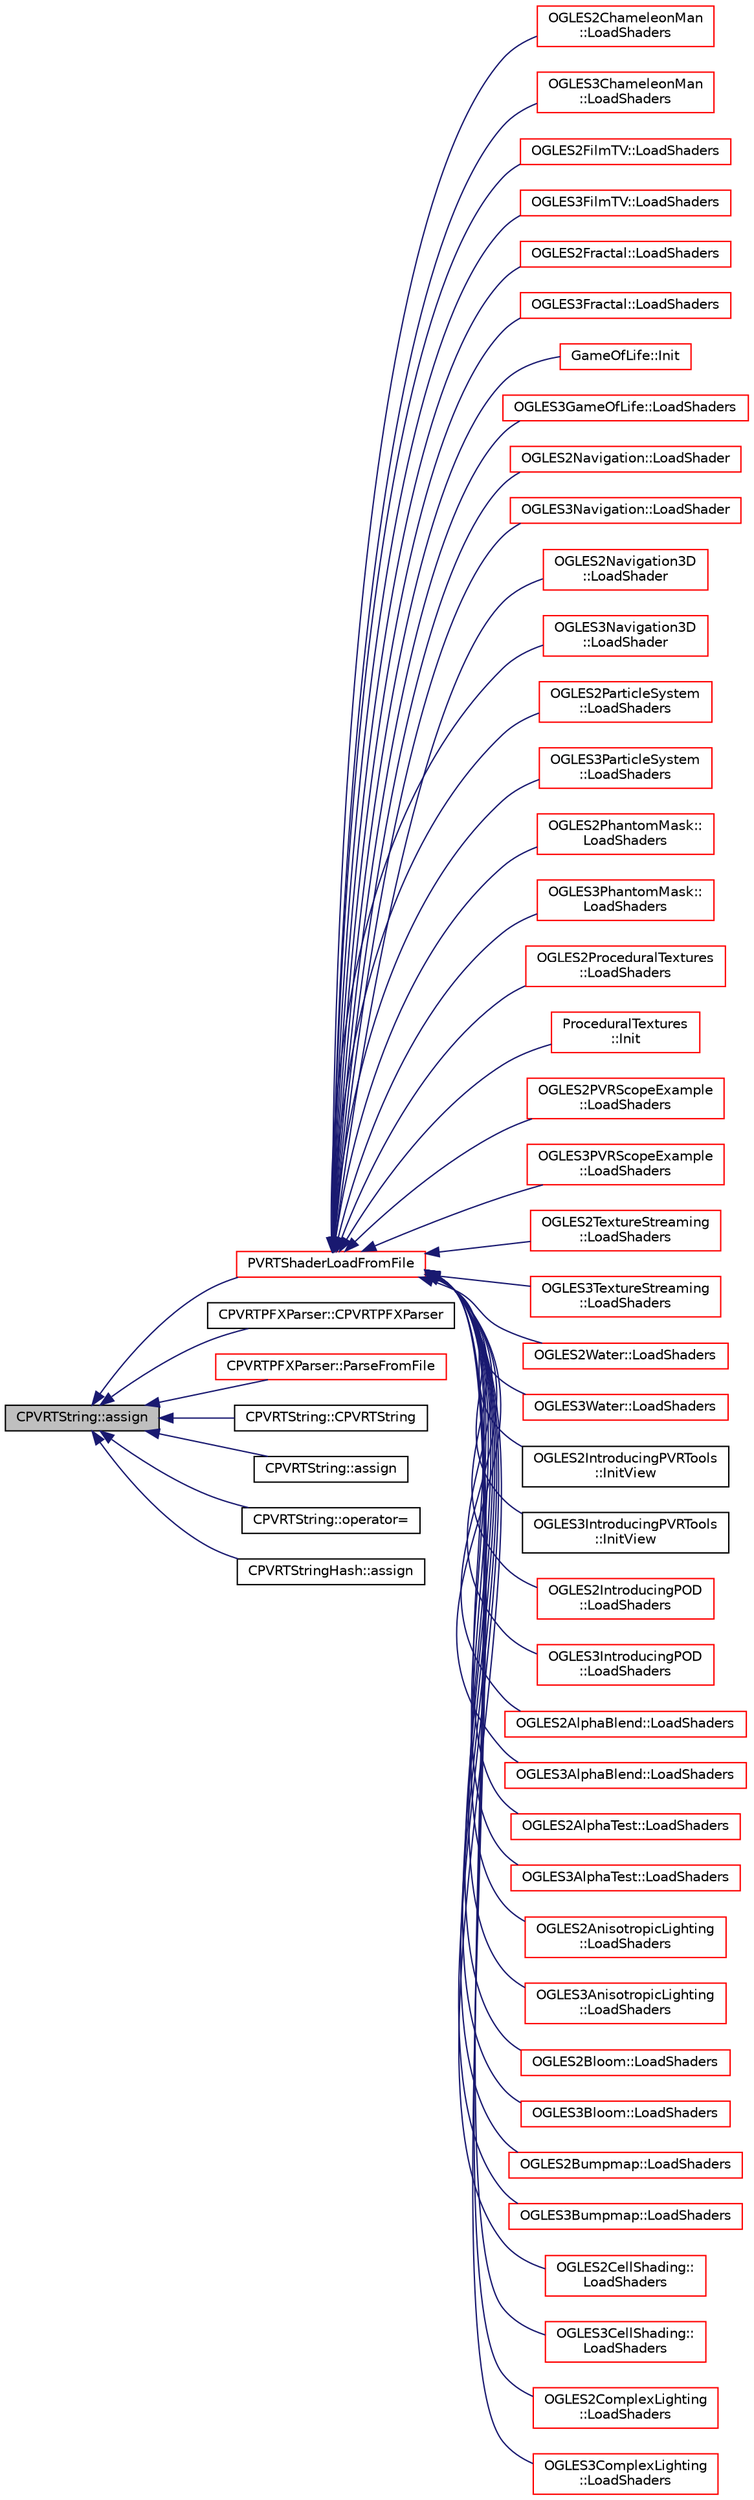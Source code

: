 digraph "CPVRTString::assign"
{
  edge [fontname="Helvetica",fontsize="10",labelfontname="Helvetica",labelfontsize="10"];
  node [fontname="Helvetica",fontsize="10",shape=record];
  rankdir="LR";
  Node1 [label="CPVRTString::assign",height=0.2,width=0.4,color="black", fillcolor="grey75", style="filled", fontcolor="black"];
  Node1 -> Node2 [dir="back",color="midnightblue",fontsize="10",style="solid",fontname="Helvetica"];
  Node2 [label="PVRTShaderLoadFromFile",height=0.2,width=0.4,color="red", fillcolor="white", style="filled",URL="$group___a_p_i___o_g_l_e_s2.html#ga568b6b49364c381f51f873e86d125138",tooltip="Loads a shader file into memory and passes it to the GL. It also passes defines that need to be pre-a..."];
  Node2 -> Node3 [dir="back",color="midnightblue",fontsize="10",style="solid",fontname="Helvetica"];
  Node3 [label="OGLES2ChameleonMan\l::LoadShaders",height=0.2,width=0.4,color="red", fillcolor="white", style="filled",URL="$class_o_g_l_e_s2_chameleon_man.html#acaebc61e0b7b063182cc2fe17828c9cd"];
  Node2 -> Node4 [dir="back",color="midnightblue",fontsize="10",style="solid",fontname="Helvetica"];
  Node4 [label="OGLES3ChameleonMan\l::LoadShaders",height=0.2,width=0.4,color="red", fillcolor="white", style="filled",URL="$class_o_g_l_e_s3_chameleon_man.html#aa6d67d577e7bbab7572f05658a6f2fa9"];
  Node2 -> Node5 [dir="back",color="midnightblue",fontsize="10",style="solid",fontname="Helvetica"];
  Node5 [label="OGLES2FilmTV::LoadShaders",height=0.2,width=0.4,color="red", fillcolor="white", style="filled",URL="$class_o_g_l_e_s2_film_t_v.html#a072ffe9e259db45c19df51a2a7269057"];
  Node2 -> Node6 [dir="back",color="midnightblue",fontsize="10",style="solid",fontname="Helvetica"];
  Node6 [label="OGLES3FilmTV::LoadShaders",height=0.2,width=0.4,color="red", fillcolor="white", style="filled",URL="$class_o_g_l_e_s3_film_t_v.html#a42f28065333cb617fc8ad42cdaa3eb0c"];
  Node2 -> Node7 [dir="back",color="midnightblue",fontsize="10",style="solid",fontname="Helvetica"];
  Node7 [label="OGLES2Fractal::LoadShaders",height=0.2,width=0.4,color="red", fillcolor="white", style="filled",URL="$class_o_g_l_e_s2_fractal.html#a8eacf405c0f8557250f23029d8695048"];
  Node2 -> Node8 [dir="back",color="midnightblue",fontsize="10",style="solid",fontname="Helvetica"];
  Node8 [label="OGLES3Fractal::LoadShaders",height=0.2,width=0.4,color="red", fillcolor="white", style="filled",URL="$class_o_g_l_e_s3_fractal.html#a5fcb07ca5d953ed9731d8001738fb3a2"];
  Node2 -> Node9 [dir="back",color="midnightblue",fontsize="10",style="solid",fontname="Helvetica"];
  Node9 [label="GameOfLife::Init",height=0.2,width=0.4,color="red", fillcolor="white", style="filled",URL="$class_game_of_life.html#a239bb145b2356ecbfd3140c9fa712dfd"];
  Node2 -> Node10 [dir="back",color="midnightblue",fontsize="10",style="solid",fontname="Helvetica"];
  Node10 [label="OGLES3GameOfLife::LoadShaders",height=0.2,width=0.4,color="red", fillcolor="white", style="filled",URL="$class_o_g_l_e_s3_game_of_life.html#af43ba0f055bd6622a969c496a91301d4"];
  Node2 -> Node11 [dir="back",color="midnightblue",fontsize="10",style="solid",fontname="Helvetica"];
  Node11 [label="OGLES2Navigation::LoadShader",height=0.2,width=0.4,color="red", fillcolor="white", style="filled",URL="$class_o_g_l_e_s2_navigation.html#a03526c9b7933c39000d0715e1fdd8b44"];
  Node2 -> Node12 [dir="back",color="midnightblue",fontsize="10",style="solid",fontname="Helvetica"];
  Node12 [label="OGLES3Navigation::LoadShader",height=0.2,width=0.4,color="red", fillcolor="white", style="filled",URL="$class_o_g_l_e_s3_navigation.html#a9516caab3486c5fba4a6b8e4e13e8ac5"];
  Node2 -> Node13 [dir="back",color="midnightblue",fontsize="10",style="solid",fontname="Helvetica"];
  Node13 [label="OGLES2Navigation3D\l::LoadShader",height=0.2,width=0.4,color="red", fillcolor="white", style="filled",URL="$class_o_g_l_e_s2_navigation3_d.html#a74010a6172519bfce746fe66a0165167"];
  Node2 -> Node14 [dir="back",color="midnightblue",fontsize="10",style="solid",fontname="Helvetica"];
  Node14 [label="OGLES3Navigation3D\l::LoadShader",height=0.2,width=0.4,color="red", fillcolor="white", style="filled",URL="$class_o_g_l_e_s3_navigation3_d.html#ab76bc61b042c223063e14427469289d0"];
  Node2 -> Node15 [dir="back",color="midnightblue",fontsize="10",style="solid",fontname="Helvetica"];
  Node15 [label="OGLES2ParticleSystem\l::LoadShaders",height=0.2,width=0.4,color="red", fillcolor="white", style="filled",URL="$class_o_g_l_e_s2_particle_system.html#a8df815b339586c1917542e7da57c1818"];
  Node2 -> Node16 [dir="back",color="midnightblue",fontsize="10",style="solid",fontname="Helvetica"];
  Node16 [label="OGLES3ParticleSystem\l::LoadShaders",height=0.2,width=0.4,color="red", fillcolor="white", style="filled",URL="$class_o_g_l_e_s3_particle_system.html#ae0fa5d63d2377f8da6ec3a4957fd9b5d"];
  Node2 -> Node17 [dir="back",color="midnightblue",fontsize="10",style="solid",fontname="Helvetica"];
  Node17 [label="OGLES2PhantomMask::\lLoadShaders",height=0.2,width=0.4,color="red", fillcolor="white", style="filled",URL="$class_o_g_l_e_s2_phantom_mask.html#a267ab9a7f4740f8adad092e7a7df5c14"];
  Node2 -> Node18 [dir="back",color="midnightblue",fontsize="10",style="solid",fontname="Helvetica"];
  Node18 [label="OGLES3PhantomMask::\lLoadShaders",height=0.2,width=0.4,color="red", fillcolor="white", style="filled",URL="$class_o_g_l_e_s3_phantom_mask.html#a1157519dd91aed2f4b8afdca39a109df"];
  Node2 -> Node19 [dir="back",color="midnightblue",fontsize="10",style="solid",fontname="Helvetica"];
  Node19 [label="OGLES2ProceduralTextures\l::LoadShaders",height=0.2,width=0.4,color="red", fillcolor="white", style="filled",URL="$class_o_g_l_e_s2_procedural_textures.html#a5aecbd38c8dfb3a64a2f007aff4028a7"];
  Node2 -> Node20 [dir="back",color="midnightblue",fontsize="10",style="solid",fontname="Helvetica"];
  Node20 [label="ProceduralTextures\l::Init",height=0.2,width=0.4,color="red", fillcolor="white", style="filled",URL="$class_procedural_textures.html#a354741cb335a1e067094479665c09422"];
  Node2 -> Node21 [dir="back",color="midnightblue",fontsize="10",style="solid",fontname="Helvetica"];
  Node21 [label="OGLES2PVRScopeExample\l::LoadShaders",height=0.2,width=0.4,color="red", fillcolor="white", style="filled",URL="$class_o_g_l_e_s2_p_v_r_scope_example.html#a22964a3f244c3bfc1bae91fa000a717f"];
  Node2 -> Node22 [dir="back",color="midnightblue",fontsize="10",style="solid",fontname="Helvetica"];
  Node22 [label="OGLES3PVRScopeExample\l::LoadShaders",height=0.2,width=0.4,color="red", fillcolor="white", style="filled",URL="$class_o_g_l_e_s3_p_v_r_scope_example.html#a5b5c9fa29ac54ea19b8ac0ef421a9b29"];
  Node2 -> Node23 [dir="back",color="midnightblue",fontsize="10",style="solid",fontname="Helvetica"];
  Node23 [label="OGLES2TextureStreaming\l::LoadShaders",height=0.2,width=0.4,color="red", fillcolor="white", style="filled",URL="$class_o_g_l_e_s2_texture_streaming.html#aa6d1dc59d1cc58dfc13a3780a90d66e9"];
  Node2 -> Node24 [dir="back",color="midnightblue",fontsize="10",style="solid",fontname="Helvetica"];
  Node24 [label="OGLES3TextureStreaming\l::LoadShaders",height=0.2,width=0.4,color="red", fillcolor="white", style="filled",URL="$class_o_g_l_e_s3_texture_streaming.html#a79d21fb9bdac2ec54fbe9b9c33eb9cb4"];
  Node2 -> Node25 [dir="back",color="midnightblue",fontsize="10",style="solid",fontname="Helvetica"];
  Node25 [label="OGLES2Water::LoadShaders",height=0.2,width=0.4,color="red", fillcolor="white", style="filled",URL="$class_o_g_l_e_s2_water.html#a12e413a189d19f935830cdabce31d508"];
  Node2 -> Node26 [dir="back",color="midnightblue",fontsize="10",style="solid",fontname="Helvetica"];
  Node26 [label="OGLES3Water::LoadShaders",height=0.2,width=0.4,color="red", fillcolor="white", style="filled",URL="$class_o_g_l_e_s3_water.html#a93e2440f7f96cb254daa7cfd1d68991c"];
  Node2 -> Node27 [dir="back",color="midnightblue",fontsize="10",style="solid",fontname="Helvetica"];
  Node27 [label="OGLES2IntroducingPVRTools\l::InitView",height=0.2,width=0.4,color="black", fillcolor="white", style="filled",URL="$class_o_g_l_e_s2_introducing_p_v_r_tools.html#a885ab6eab7329e37287a72058044bce6"];
  Node2 -> Node28 [dir="back",color="midnightblue",fontsize="10",style="solid",fontname="Helvetica"];
  Node28 [label="OGLES3IntroducingPVRTools\l::InitView",height=0.2,width=0.4,color="black", fillcolor="white", style="filled",URL="$class_o_g_l_e_s3_introducing_p_v_r_tools.html#a584e7909eb20ad75038c6a353b80e1d5"];
  Node2 -> Node29 [dir="back",color="midnightblue",fontsize="10",style="solid",fontname="Helvetica"];
  Node29 [label="OGLES2IntroducingPOD\l::LoadShaders",height=0.2,width=0.4,color="red", fillcolor="white", style="filled",URL="$class_o_g_l_e_s2_introducing_p_o_d.html#a3dbf378a7d92c4eccc49a5daaba32345"];
  Node2 -> Node30 [dir="back",color="midnightblue",fontsize="10",style="solid",fontname="Helvetica"];
  Node30 [label="OGLES3IntroducingPOD\l::LoadShaders",height=0.2,width=0.4,color="red", fillcolor="white", style="filled",URL="$class_o_g_l_e_s3_introducing_p_o_d.html#a23250e25bfe3a81f0c2a92d881b1e6c9"];
  Node2 -> Node31 [dir="back",color="midnightblue",fontsize="10",style="solid",fontname="Helvetica"];
  Node31 [label="OGLES2AlphaBlend::LoadShaders",height=0.2,width=0.4,color="red", fillcolor="white", style="filled",URL="$class_o_g_l_e_s2_alpha_blend.html#a7c2e5ccf9e1d38e34d0cceacfc020d76"];
  Node2 -> Node32 [dir="back",color="midnightblue",fontsize="10",style="solid",fontname="Helvetica"];
  Node32 [label="OGLES3AlphaBlend::LoadShaders",height=0.2,width=0.4,color="red", fillcolor="white", style="filled",URL="$class_o_g_l_e_s3_alpha_blend.html#ad9081062b1b253b2b3b2c61a40379a51"];
  Node2 -> Node33 [dir="back",color="midnightblue",fontsize="10",style="solid",fontname="Helvetica"];
  Node33 [label="OGLES2AlphaTest::LoadShaders",height=0.2,width=0.4,color="red", fillcolor="white", style="filled",URL="$class_o_g_l_e_s2_alpha_test.html#a14484b426b6816b487cccd12bbda9b73"];
  Node2 -> Node34 [dir="back",color="midnightblue",fontsize="10",style="solid",fontname="Helvetica"];
  Node34 [label="OGLES3AlphaTest::LoadShaders",height=0.2,width=0.4,color="red", fillcolor="white", style="filled",URL="$class_o_g_l_e_s3_alpha_test.html#ab4cd36432a1c6b2c18c67a8bc72617a4"];
  Node2 -> Node35 [dir="back",color="midnightblue",fontsize="10",style="solid",fontname="Helvetica"];
  Node35 [label="OGLES2AnisotropicLighting\l::LoadShaders",height=0.2,width=0.4,color="red", fillcolor="white", style="filled",URL="$class_o_g_l_e_s2_anisotropic_lighting.html#a99bb8c97259c0115d1c90f5f4f1c9b63"];
  Node2 -> Node36 [dir="back",color="midnightblue",fontsize="10",style="solid",fontname="Helvetica"];
  Node36 [label="OGLES3AnisotropicLighting\l::LoadShaders",height=0.2,width=0.4,color="red", fillcolor="white", style="filled",URL="$class_o_g_l_e_s3_anisotropic_lighting.html#a4b19629d0bf173dd5d2210924eadde77"];
  Node2 -> Node37 [dir="back",color="midnightblue",fontsize="10",style="solid",fontname="Helvetica"];
  Node37 [label="OGLES2Bloom::LoadShaders",height=0.2,width=0.4,color="red", fillcolor="white", style="filled",URL="$class_o_g_l_e_s2_bloom.html#aafbbe1afa2e8a1285a1324d929b4ce16"];
  Node2 -> Node38 [dir="back",color="midnightblue",fontsize="10",style="solid",fontname="Helvetica"];
  Node38 [label="OGLES3Bloom::LoadShaders",height=0.2,width=0.4,color="red", fillcolor="white", style="filled",URL="$class_o_g_l_e_s3_bloom.html#a5ead5d12472053edd2e8a69c436a1920"];
  Node2 -> Node39 [dir="back",color="midnightblue",fontsize="10",style="solid",fontname="Helvetica"];
  Node39 [label="OGLES2Bumpmap::LoadShaders",height=0.2,width=0.4,color="red", fillcolor="white", style="filled",URL="$class_o_g_l_e_s2_bumpmap.html#ae9ec3cdfa1545ea2f6696ab833f159f6"];
  Node2 -> Node40 [dir="back",color="midnightblue",fontsize="10",style="solid",fontname="Helvetica"];
  Node40 [label="OGLES3Bumpmap::LoadShaders",height=0.2,width=0.4,color="red", fillcolor="white", style="filled",URL="$class_o_g_l_e_s3_bumpmap.html#afd6c09f4ac3af367c14f299ccad4dc66"];
  Node2 -> Node41 [dir="back",color="midnightblue",fontsize="10",style="solid",fontname="Helvetica"];
  Node41 [label="OGLES2CellShading::\lLoadShaders",height=0.2,width=0.4,color="red", fillcolor="white", style="filled",URL="$class_o_g_l_e_s2_cell_shading.html#a1b8727b496e112eedda5f130be182d91"];
  Node2 -> Node42 [dir="back",color="midnightblue",fontsize="10",style="solid",fontname="Helvetica"];
  Node42 [label="OGLES3CellShading::\lLoadShaders",height=0.2,width=0.4,color="red", fillcolor="white", style="filled",URL="$class_o_g_l_e_s3_cell_shading.html#a2989a1e79d635dff6ca068fe9aa96504"];
  Node2 -> Node43 [dir="back",color="midnightblue",fontsize="10",style="solid",fontname="Helvetica"];
  Node43 [label="OGLES2ComplexLighting\l::LoadShaders",height=0.2,width=0.4,color="red", fillcolor="white", style="filled",URL="$class_o_g_l_e_s2_complex_lighting.html#aea1a2a7eab134daa60689c9e35d16ccc"];
  Node2 -> Node44 [dir="back",color="midnightblue",fontsize="10",style="solid",fontname="Helvetica"];
  Node44 [label="OGLES3ComplexLighting\l::LoadShaders",height=0.2,width=0.4,color="red", fillcolor="white", style="filled",URL="$class_o_g_l_e_s3_complex_lighting.html#ad9f6fe510f36ce8fc2f1266890f6a025"];
  Node1 -> Node45 [dir="back",color="midnightblue",fontsize="10",style="solid",fontname="Helvetica"];
  Node45 [label="CPVRTPFXParser::CPVRTPFXParser",height=0.2,width=0.4,color="black", fillcolor="white", style="filled",URL="$class_c_p_v_r_t_p_f_x_parser.html#ab7b0e0decc8cb6f24b1ae2e11cf7fe07",tooltip="Sets initial values. "];
  Node1 -> Node46 [dir="back",color="midnightblue",fontsize="10",style="solid",fontname="Helvetica"];
  Node46 [label="CPVRTPFXParser::ParseFromFile",height=0.2,width=0.4,color="red", fillcolor="white", style="filled",URL="$class_c_p_v_r_t_p_f_x_parser.html#ae1a2dba178d9960729d6c5a04255370f",tooltip="Reads the PFX file and calls the parser. "];
  Node1 -> Node47 [dir="back",color="midnightblue",fontsize="10",style="solid",fontname="Helvetica"];
  Node47 [label="CPVRTString::CPVRTString",height=0.2,width=0.4,color="black", fillcolor="white", style="filled",URL="$class_c_p_v_r_t_string.html#aed75cf589c42185d69bd6cabd19435d3",tooltip="CPVRTString constructor. "];
  Node1 -> Node48 [dir="back",color="midnightblue",fontsize="10",style="solid",fontname="Helvetica"];
  Node48 [label="CPVRTString::assign",height=0.2,width=0.4,color="black", fillcolor="white", style="filled",URL="$class_c_p_v_r_t_string.html#a55d7d994a0577c852e88d054f317d8c2",tooltip="Assigns the string to the string _Str. "];
  Node1 -> Node49 [dir="back",color="midnightblue",fontsize="10",style="solid",fontname="Helvetica"];
  Node49 [label="CPVRTString::operator=",height=0.2,width=0.4,color="black", fillcolor="white", style="filled",URL="$class_c_p_v_r_t_string.html#a4d8d2df189dd3cd75eec135b6ef8620d",tooltip="= Operator "];
  Node1 -> Node50 [dir="back",color="midnightblue",fontsize="10",style="solid",fontname="Helvetica"];
  Node50 [label="CPVRTStringHash::assign",height=0.2,width=0.4,color="black", fillcolor="white", style="filled",URL="$class_c_p_v_r_t_string_hash.html#a671e3c4178682488d3a88aab856b466b",tooltip="Assigns the string to the string _Ptr. "];
}
